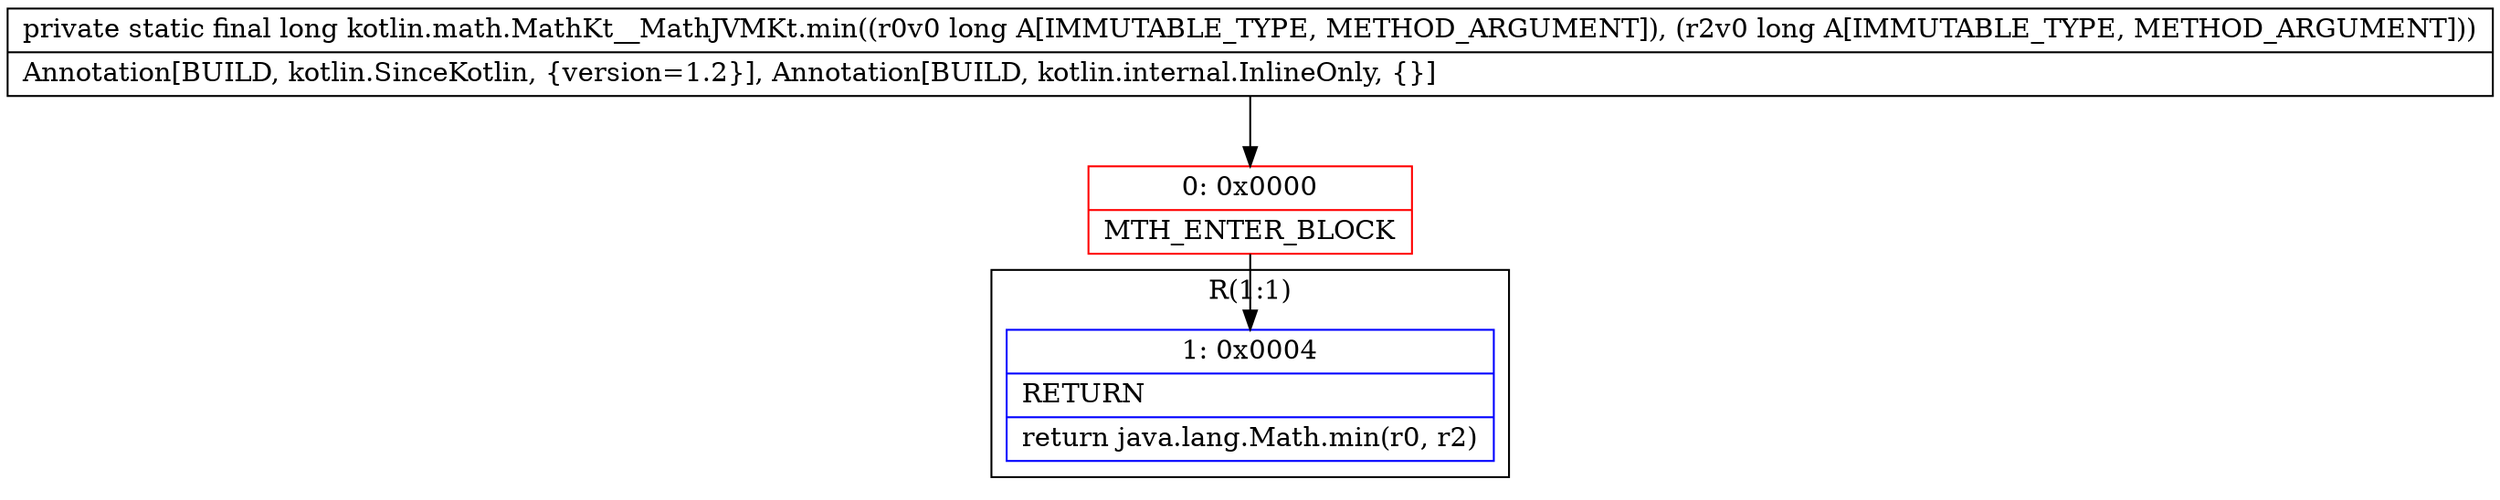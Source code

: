 digraph "CFG forkotlin.math.MathKt__MathJVMKt.min(JJ)J" {
subgraph cluster_Region_1251376536 {
label = "R(1:1)";
node [shape=record,color=blue];
Node_1 [shape=record,label="{1\:\ 0x0004|RETURN\l|return java.lang.Math.min(r0, r2)\l}"];
}
Node_0 [shape=record,color=red,label="{0\:\ 0x0000|MTH_ENTER_BLOCK\l}"];
MethodNode[shape=record,label="{private static final long kotlin.math.MathKt__MathJVMKt.min((r0v0 long A[IMMUTABLE_TYPE, METHOD_ARGUMENT]), (r2v0 long A[IMMUTABLE_TYPE, METHOD_ARGUMENT]))  | Annotation[BUILD, kotlin.SinceKotlin, \{version=1.2\}], Annotation[BUILD, kotlin.internal.InlineOnly, \{\}]\l}"];
MethodNode -> Node_0;
Node_0 -> Node_1;
}

